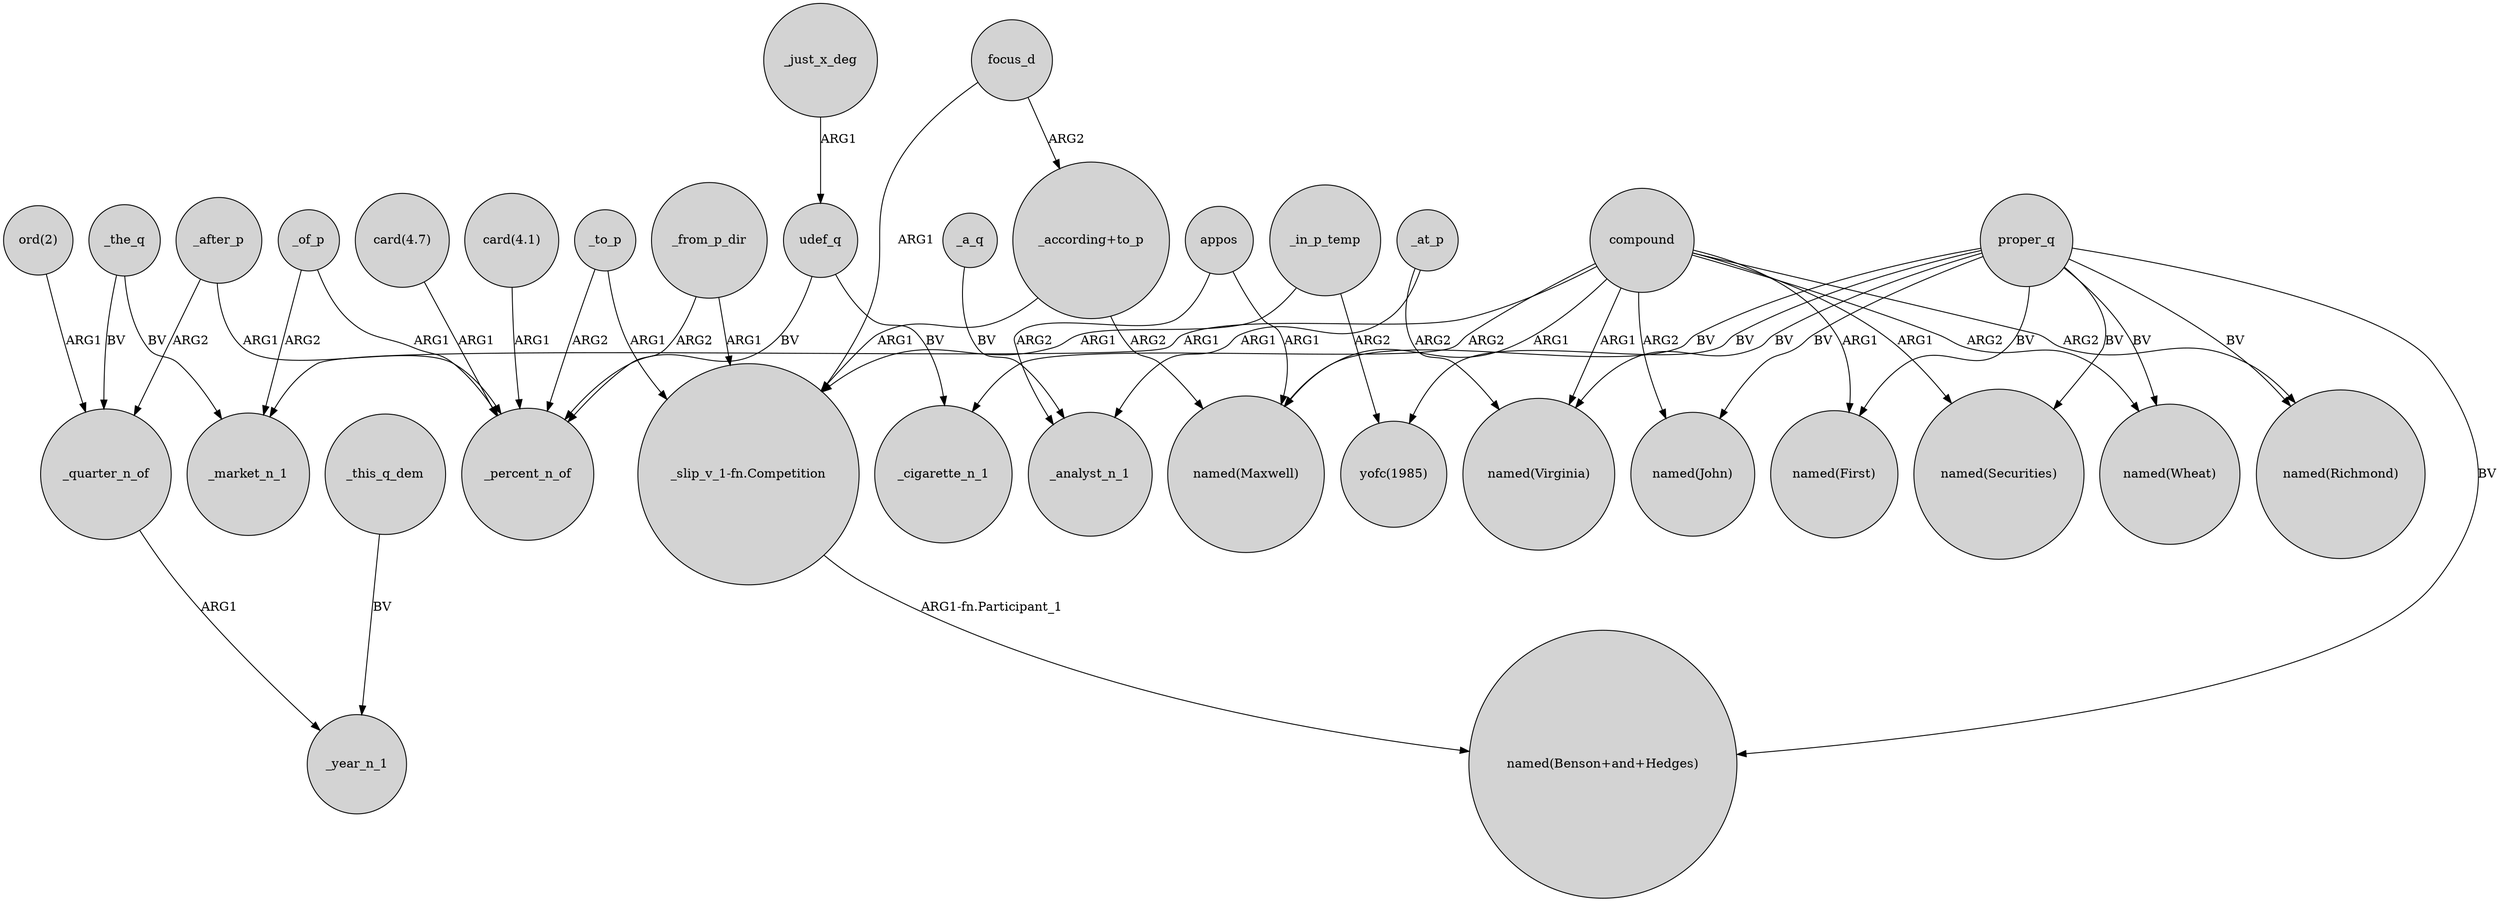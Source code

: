 digraph {
	node [shape=circle style=filled]
	"card(4.7)" -> _percent_n_of [label=ARG1]
	proper_q -> "yofc(1985)" [label=BV]
	_after_p -> _quarter_n_of [label=ARG2]
	proper_q -> "named(Securities)" [label=BV]
	proper_q -> "named(Virginia)" [label=BV]
	_in_p_temp -> "_slip_v_1-fn.Competition" [label=ARG1]
	focus_d -> "_according+to_p" [label=ARG2]
	proper_q -> "named(First)" [label=BV]
	_at_p -> "named(Virginia)" [label=ARG2]
	_after_p -> _percent_n_of [label=ARG1]
	_from_p_dir -> "_slip_v_1-fn.Competition" [label=ARG1]
	compound -> _cigarette_n_1 [label=ARG2]
	_to_p -> _percent_n_of [label=ARG2]
	proper_q -> "named(Richmond)" [label=BV]
	_from_p_dir -> _percent_n_of [label=ARG2]
	_the_q -> _quarter_n_of [label=BV]
	"_according+to_p" -> "named(Maxwell)" [label=ARG2]
	_of_p -> _percent_n_of [label=ARG1]
	compound -> "named(Wheat)" [label=ARG2]
	_the_q -> _market_n_1 [label=BV]
	_a_q -> _analyst_n_1 [label=BV]
	"_slip_v_1-fn.Competition" -> "named(Benson+and+Hedges)" [label="ARG1-fn.Participant_1"]
	compound -> "named(Securities)" [label=ARG1]
	appos -> "named(Maxwell)" [label=ARG1]
	_at_p -> _analyst_n_1 [label=ARG1]
	compound -> "named(John)" [label=ARG2]
	compound -> "named(Maxwell)" [label=ARG1]
	appos -> _analyst_n_1 [label=ARG2]
	udef_q -> _percent_n_of [label=BV]
	compound -> "named(Richmond)" [label=ARG2]
	proper_q -> "named(Maxwell)" [label=BV]
	_in_p_temp -> "yofc(1985)" [label=ARG2]
	"card(4.1)" -> _percent_n_of [label=ARG1]
	udef_q -> _cigarette_n_1 [label=BV]
	focus_d -> "_slip_v_1-fn.Competition" [label=ARG1]
	_this_q_dem -> _year_n_1 [label=BV]
	"ord(2)" -> _quarter_n_of [label=ARG1]
	proper_q -> "named(Benson+and+Hedges)" [label=BV]
	compound -> "named(First)" [label=ARG1]
	proper_q -> "named(Wheat)" [label=BV]
	compound -> "named(Virginia)" [label=ARG1]
	_of_p -> _market_n_1 [label=ARG2]
	compound -> _market_n_1 [label=ARG1]
	"_according+to_p" -> "_slip_v_1-fn.Competition" [label=ARG1]
	_to_p -> "_slip_v_1-fn.Competition" [label=ARG1]
	_quarter_n_of -> _year_n_1 [label=ARG1]
	_just_x_deg -> udef_q [label=ARG1]
	proper_q -> "named(John)" [label=BV]
}

